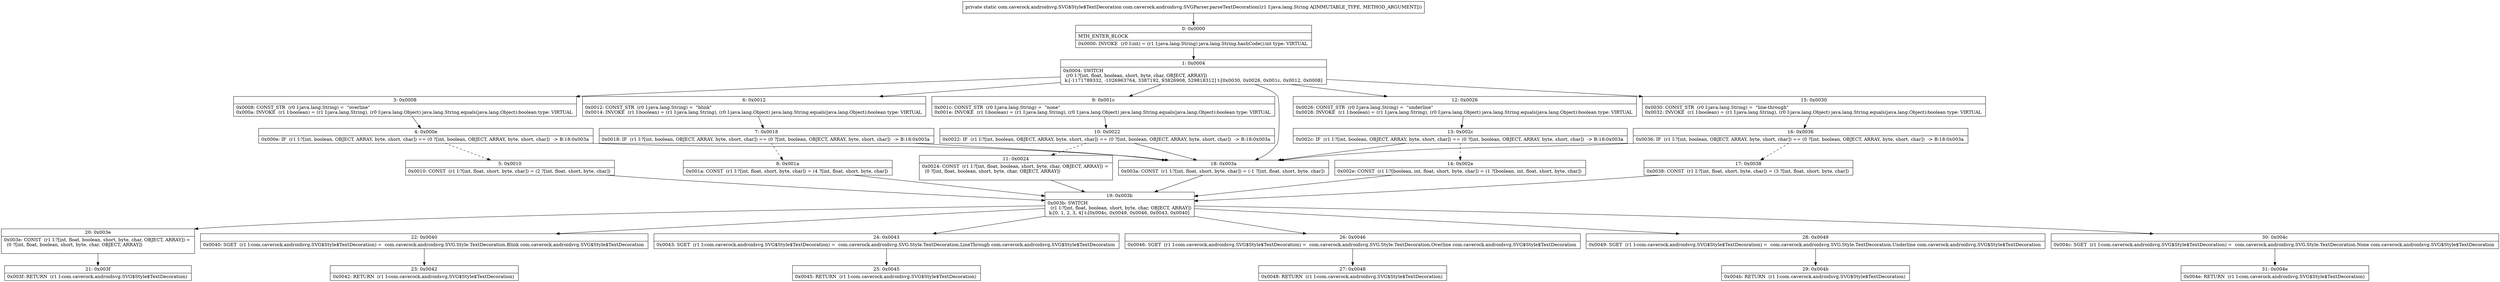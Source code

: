 digraph "CFG forcom.caverock.androidsvg.SVGParser.parseTextDecoration(Ljava\/lang\/String;)Lcom\/caverock\/androidsvg\/SVG$Style$TextDecoration;" {
Node_0 [shape=record,label="{0\:\ 0x0000|MTH_ENTER_BLOCK\l|0x0000: INVOKE  (r0 I:int) = (r1 I:java.lang.String) java.lang.String.hashCode():int type: VIRTUAL \l}"];
Node_1 [shape=record,label="{1\:\ 0x0004|0x0004: SWITCH  \l  (r0 I:?[int, float, boolean, short, byte, char, OBJECT, ARRAY])\l k:[\-1171789332, \-1026963764, 3387192, 93826908, 529818312] t:[0x0030, 0x0026, 0x001c, 0x0012, 0x0008] \l}"];
Node_3 [shape=record,label="{3\:\ 0x0008|0x0008: CONST_STR  (r0 I:java.lang.String) =  \"overline\" \l0x000a: INVOKE  (r1 I:boolean) = (r1 I:java.lang.String), (r0 I:java.lang.Object) java.lang.String.equals(java.lang.Object):boolean type: VIRTUAL \l}"];
Node_4 [shape=record,label="{4\:\ 0x000e|0x000e: IF  (r1 I:?[int, boolean, OBJECT, ARRAY, byte, short, char]) == (0 ?[int, boolean, OBJECT, ARRAY, byte, short, char])  \-\> B:18:0x003a \l}"];
Node_5 [shape=record,label="{5\:\ 0x0010|0x0010: CONST  (r1 I:?[int, float, short, byte, char]) = (2 ?[int, float, short, byte, char]) \l}"];
Node_6 [shape=record,label="{6\:\ 0x0012|0x0012: CONST_STR  (r0 I:java.lang.String) =  \"blink\" \l0x0014: INVOKE  (r1 I:boolean) = (r1 I:java.lang.String), (r0 I:java.lang.Object) java.lang.String.equals(java.lang.Object):boolean type: VIRTUAL \l}"];
Node_7 [shape=record,label="{7\:\ 0x0018|0x0018: IF  (r1 I:?[int, boolean, OBJECT, ARRAY, byte, short, char]) == (0 ?[int, boolean, OBJECT, ARRAY, byte, short, char])  \-\> B:18:0x003a \l}"];
Node_8 [shape=record,label="{8\:\ 0x001a|0x001a: CONST  (r1 I:?[int, float, short, byte, char]) = (4 ?[int, float, short, byte, char]) \l}"];
Node_9 [shape=record,label="{9\:\ 0x001c|0x001c: CONST_STR  (r0 I:java.lang.String) =  \"none\" \l0x001e: INVOKE  (r1 I:boolean) = (r1 I:java.lang.String), (r0 I:java.lang.Object) java.lang.String.equals(java.lang.Object):boolean type: VIRTUAL \l}"];
Node_10 [shape=record,label="{10\:\ 0x0022|0x0022: IF  (r1 I:?[int, boolean, OBJECT, ARRAY, byte, short, char]) == (0 ?[int, boolean, OBJECT, ARRAY, byte, short, char])  \-\> B:18:0x003a \l}"];
Node_11 [shape=record,label="{11\:\ 0x0024|0x0024: CONST  (r1 I:?[int, float, boolean, short, byte, char, OBJECT, ARRAY]) = \l  (0 ?[int, float, boolean, short, byte, char, OBJECT, ARRAY])\l \l}"];
Node_12 [shape=record,label="{12\:\ 0x0026|0x0026: CONST_STR  (r0 I:java.lang.String) =  \"underline\" \l0x0028: INVOKE  (r1 I:boolean) = (r1 I:java.lang.String), (r0 I:java.lang.Object) java.lang.String.equals(java.lang.Object):boolean type: VIRTUAL \l}"];
Node_13 [shape=record,label="{13\:\ 0x002c|0x002c: IF  (r1 I:?[int, boolean, OBJECT, ARRAY, byte, short, char]) == (0 ?[int, boolean, OBJECT, ARRAY, byte, short, char])  \-\> B:18:0x003a \l}"];
Node_14 [shape=record,label="{14\:\ 0x002e|0x002e: CONST  (r1 I:?[boolean, int, float, short, byte, char]) = (1 ?[boolean, int, float, short, byte, char]) \l}"];
Node_15 [shape=record,label="{15\:\ 0x0030|0x0030: CONST_STR  (r0 I:java.lang.String) =  \"line\-through\" \l0x0032: INVOKE  (r1 I:boolean) = (r1 I:java.lang.String), (r0 I:java.lang.Object) java.lang.String.equals(java.lang.Object):boolean type: VIRTUAL \l}"];
Node_16 [shape=record,label="{16\:\ 0x0036|0x0036: IF  (r1 I:?[int, boolean, OBJECT, ARRAY, byte, short, char]) == (0 ?[int, boolean, OBJECT, ARRAY, byte, short, char])  \-\> B:18:0x003a \l}"];
Node_17 [shape=record,label="{17\:\ 0x0038|0x0038: CONST  (r1 I:?[int, float, short, byte, char]) = (3 ?[int, float, short, byte, char]) \l}"];
Node_18 [shape=record,label="{18\:\ 0x003a|0x003a: CONST  (r1 I:?[int, float, short, byte, char]) = (\-1 ?[int, float, short, byte, char]) \l}"];
Node_19 [shape=record,label="{19\:\ 0x003b|0x003b: SWITCH  \l  (r1 I:?[int, float, boolean, short, byte, char, OBJECT, ARRAY])\l k:[0, 1, 2, 3, 4] t:[0x004c, 0x0049, 0x0046, 0x0043, 0x0040] \l}"];
Node_20 [shape=record,label="{20\:\ 0x003e|0x003e: CONST  (r1 I:?[int, float, boolean, short, byte, char, OBJECT, ARRAY]) = \l  (0 ?[int, float, boolean, short, byte, char, OBJECT, ARRAY])\l \l}"];
Node_21 [shape=record,label="{21\:\ 0x003f|0x003f: RETURN  (r1 I:com.caverock.androidsvg.SVG$Style$TextDecoration) \l}"];
Node_22 [shape=record,label="{22\:\ 0x0040|0x0040: SGET  (r1 I:com.caverock.androidsvg.SVG$Style$TextDecoration) =  com.caverock.androidsvg.SVG.Style.TextDecoration.Blink com.caverock.androidsvg.SVG$Style$TextDecoration \l}"];
Node_23 [shape=record,label="{23\:\ 0x0042|0x0042: RETURN  (r1 I:com.caverock.androidsvg.SVG$Style$TextDecoration) \l}"];
Node_24 [shape=record,label="{24\:\ 0x0043|0x0043: SGET  (r1 I:com.caverock.androidsvg.SVG$Style$TextDecoration) =  com.caverock.androidsvg.SVG.Style.TextDecoration.LineThrough com.caverock.androidsvg.SVG$Style$TextDecoration \l}"];
Node_25 [shape=record,label="{25\:\ 0x0045|0x0045: RETURN  (r1 I:com.caverock.androidsvg.SVG$Style$TextDecoration) \l}"];
Node_26 [shape=record,label="{26\:\ 0x0046|0x0046: SGET  (r1 I:com.caverock.androidsvg.SVG$Style$TextDecoration) =  com.caverock.androidsvg.SVG.Style.TextDecoration.Overline com.caverock.androidsvg.SVG$Style$TextDecoration \l}"];
Node_27 [shape=record,label="{27\:\ 0x0048|0x0048: RETURN  (r1 I:com.caverock.androidsvg.SVG$Style$TextDecoration) \l}"];
Node_28 [shape=record,label="{28\:\ 0x0049|0x0049: SGET  (r1 I:com.caverock.androidsvg.SVG$Style$TextDecoration) =  com.caverock.androidsvg.SVG.Style.TextDecoration.Underline com.caverock.androidsvg.SVG$Style$TextDecoration \l}"];
Node_29 [shape=record,label="{29\:\ 0x004b|0x004b: RETURN  (r1 I:com.caverock.androidsvg.SVG$Style$TextDecoration) \l}"];
Node_30 [shape=record,label="{30\:\ 0x004c|0x004c: SGET  (r1 I:com.caverock.androidsvg.SVG$Style$TextDecoration) =  com.caverock.androidsvg.SVG.Style.TextDecoration.None com.caverock.androidsvg.SVG$Style$TextDecoration \l}"];
Node_31 [shape=record,label="{31\:\ 0x004e|0x004e: RETURN  (r1 I:com.caverock.androidsvg.SVG$Style$TextDecoration) \l}"];
MethodNode[shape=record,label="{private static com.caverock.androidsvg.SVG$Style$TextDecoration com.caverock.androidsvg.SVGParser.parseTextDecoration((r1 I:java.lang.String A[IMMUTABLE_TYPE, METHOD_ARGUMENT])) }"];
MethodNode -> Node_0;
Node_0 -> Node_1;
Node_1 -> Node_3;
Node_1 -> Node_6;
Node_1 -> Node_9;
Node_1 -> Node_12;
Node_1 -> Node_15;
Node_1 -> Node_18;
Node_3 -> Node_4;
Node_4 -> Node_5[style=dashed];
Node_4 -> Node_18;
Node_5 -> Node_19;
Node_6 -> Node_7;
Node_7 -> Node_8[style=dashed];
Node_7 -> Node_18;
Node_8 -> Node_19;
Node_9 -> Node_10;
Node_10 -> Node_11[style=dashed];
Node_10 -> Node_18;
Node_11 -> Node_19;
Node_12 -> Node_13;
Node_13 -> Node_14[style=dashed];
Node_13 -> Node_18;
Node_14 -> Node_19;
Node_15 -> Node_16;
Node_16 -> Node_17[style=dashed];
Node_16 -> Node_18;
Node_17 -> Node_19;
Node_18 -> Node_19;
Node_19 -> Node_20;
Node_19 -> Node_22;
Node_19 -> Node_24;
Node_19 -> Node_26;
Node_19 -> Node_28;
Node_19 -> Node_30;
Node_20 -> Node_21;
Node_22 -> Node_23;
Node_24 -> Node_25;
Node_26 -> Node_27;
Node_28 -> Node_29;
Node_30 -> Node_31;
}


